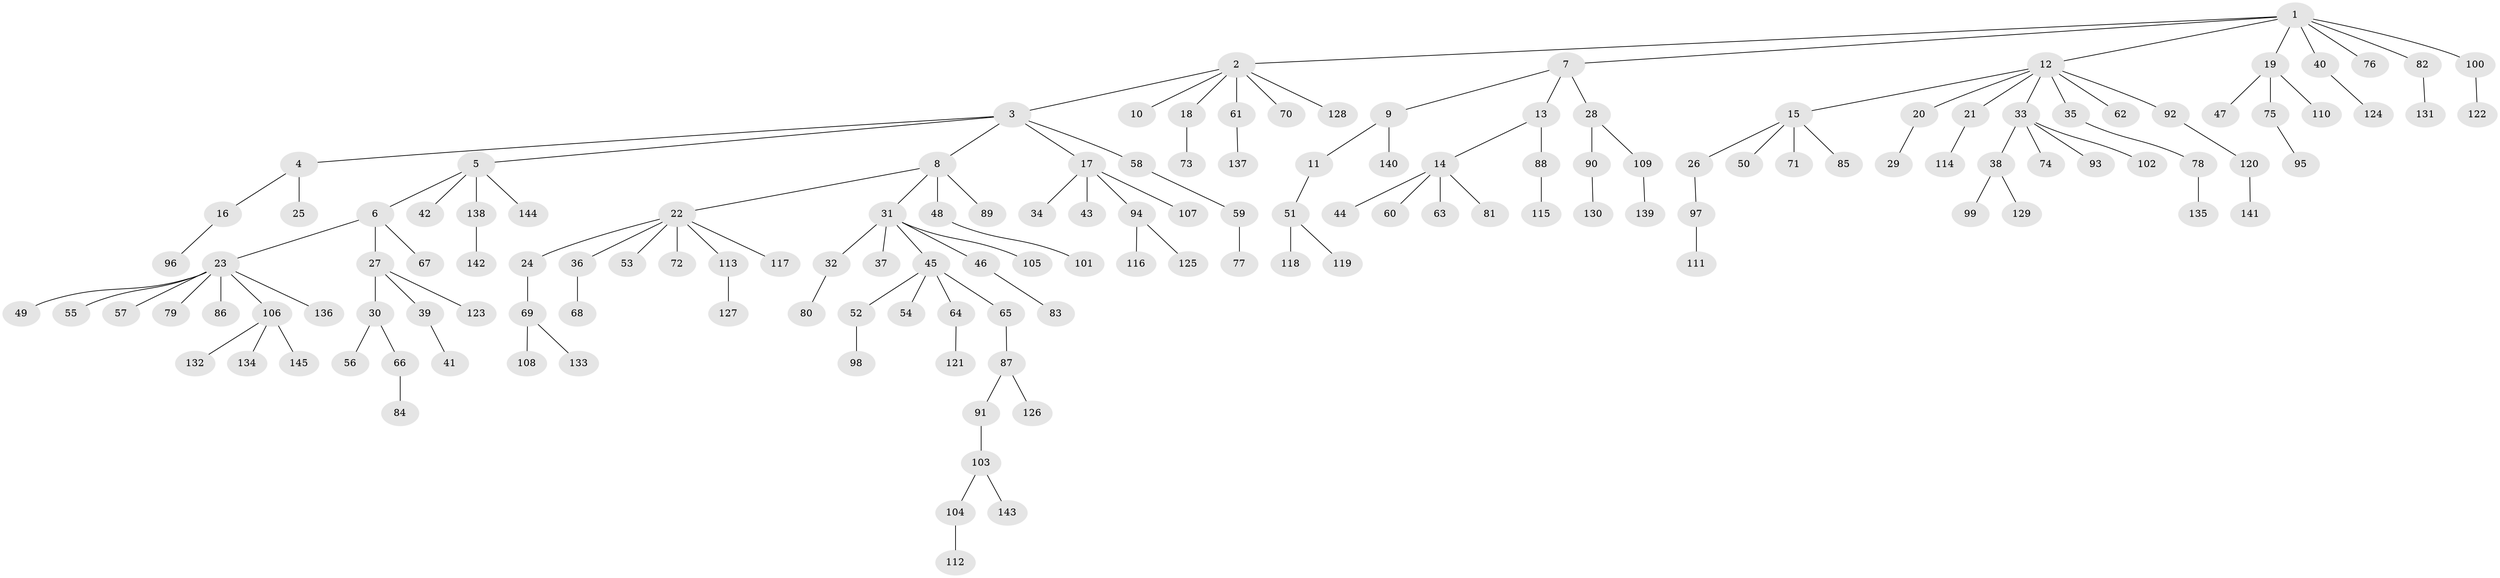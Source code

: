 // Generated by graph-tools (version 1.1) at 2025/11/02/27/25 16:11:26]
// undirected, 145 vertices, 144 edges
graph export_dot {
graph [start="1"]
  node [color=gray90,style=filled];
  1;
  2;
  3;
  4;
  5;
  6;
  7;
  8;
  9;
  10;
  11;
  12;
  13;
  14;
  15;
  16;
  17;
  18;
  19;
  20;
  21;
  22;
  23;
  24;
  25;
  26;
  27;
  28;
  29;
  30;
  31;
  32;
  33;
  34;
  35;
  36;
  37;
  38;
  39;
  40;
  41;
  42;
  43;
  44;
  45;
  46;
  47;
  48;
  49;
  50;
  51;
  52;
  53;
  54;
  55;
  56;
  57;
  58;
  59;
  60;
  61;
  62;
  63;
  64;
  65;
  66;
  67;
  68;
  69;
  70;
  71;
  72;
  73;
  74;
  75;
  76;
  77;
  78;
  79;
  80;
  81;
  82;
  83;
  84;
  85;
  86;
  87;
  88;
  89;
  90;
  91;
  92;
  93;
  94;
  95;
  96;
  97;
  98;
  99;
  100;
  101;
  102;
  103;
  104;
  105;
  106;
  107;
  108;
  109;
  110;
  111;
  112;
  113;
  114;
  115;
  116;
  117;
  118;
  119;
  120;
  121;
  122;
  123;
  124;
  125;
  126;
  127;
  128;
  129;
  130;
  131;
  132;
  133;
  134;
  135;
  136;
  137;
  138;
  139;
  140;
  141;
  142;
  143;
  144;
  145;
  1 -- 2;
  1 -- 7;
  1 -- 12;
  1 -- 19;
  1 -- 40;
  1 -- 76;
  1 -- 82;
  1 -- 100;
  2 -- 3;
  2 -- 10;
  2 -- 18;
  2 -- 61;
  2 -- 70;
  2 -- 128;
  3 -- 4;
  3 -- 5;
  3 -- 8;
  3 -- 17;
  3 -- 58;
  4 -- 16;
  4 -- 25;
  5 -- 6;
  5 -- 42;
  5 -- 138;
  5 -- 144;
  6 -- 23;
  6 -- 27;
  6 -- 67;
  7 -- 9;
  7 -- 13;
  7 -- 28;
  8 -- 22;
  8 -- 31;
  8 -- 48;
  8 -- 89;
  9 -- 11;
  9 -- 140;
  11 -- 51;
  12 -- 15;
  12 -- 20;
  12 -- 21;
  12 -- 33;
  12 -- 35;
  12 -- 62;
  12 -- 92;
  13 -- 14;
  13 -- 88;
  14 -- 44;
  14 -- 60;
  14 -- 63;
  14 -- 81;
  15 -- 26;
  15 -- 50;
  15 -- 71;
  15 -- 85;
  16 -- 96;
  17 -- 34;
  17 -- 43;
  17 -- 94;
  17 -- 107;
  18 -- 73;
  19 -- 47;
  19 -- 75;
  19 -- 110;
  20 -- 29;
  21 -- 114;
  22 -- 24;
  22 -- 36;
  22 -- 53;
  22 -- 72;
  22 -- 113;
  22 -- 117;
  23 -- 49;
  23 -- 55;
  23 -- 57;
  23 -- 79;
  23 -- 86;
  23 -- 106;
  23 -- 136;
  24 -- 69;
  26 -- 97;
  27 -- 30;
  27 -- 39;
  27 -- 123;
  28 -- 90;
  28 -- 109;
  30 -- 56;
  30 -- 66;
  31 -- 32;
  31 -- 37;
  31 -- 45;
  31 -- 46;
  31 -- 105;
  32 -- 80;
  33 -- 38;
  33 -- 74;
  33 -- 93;
  33 -- 102;
  35 -- 78;
  36 -- 68;
  38 -- 99;
  38 -- 129;
  39 -- 41;
  40 -- 124;
  45 -- 52;
  45 -- 54;
  45 -- 64;
  45 -- 65;
  46 -- 83;
  48 -- 101;
  51 -- 118;
  51 -- 119;
  52 -- 98;
  58 -- 59;
  59 -- 77;
  61 -- 137;
  64 -- 121;
  65 -- 87;
  66 -- 84;
  69 -- 108;
  69 -- 133;
  75 -- 95;
  78 -- 135;
  82 -- 131;
  87 -- 91;
  87 -- 126;
  88 -- 115;
  90 -- 130;
  91 -- 103;
  92 -- 120;
  94 -- 116;
  94 -- 125;
  97 -- 111;
  100 -- 122;
  103 -- 104;
  103 -- 143;
  104 -- 112;
  106 -- 132;
  106 -- 134;
  106 -- 145;
  109 -- 139;
  113 -- 127;
  120 -- 141;
  138 -- 142;
}
